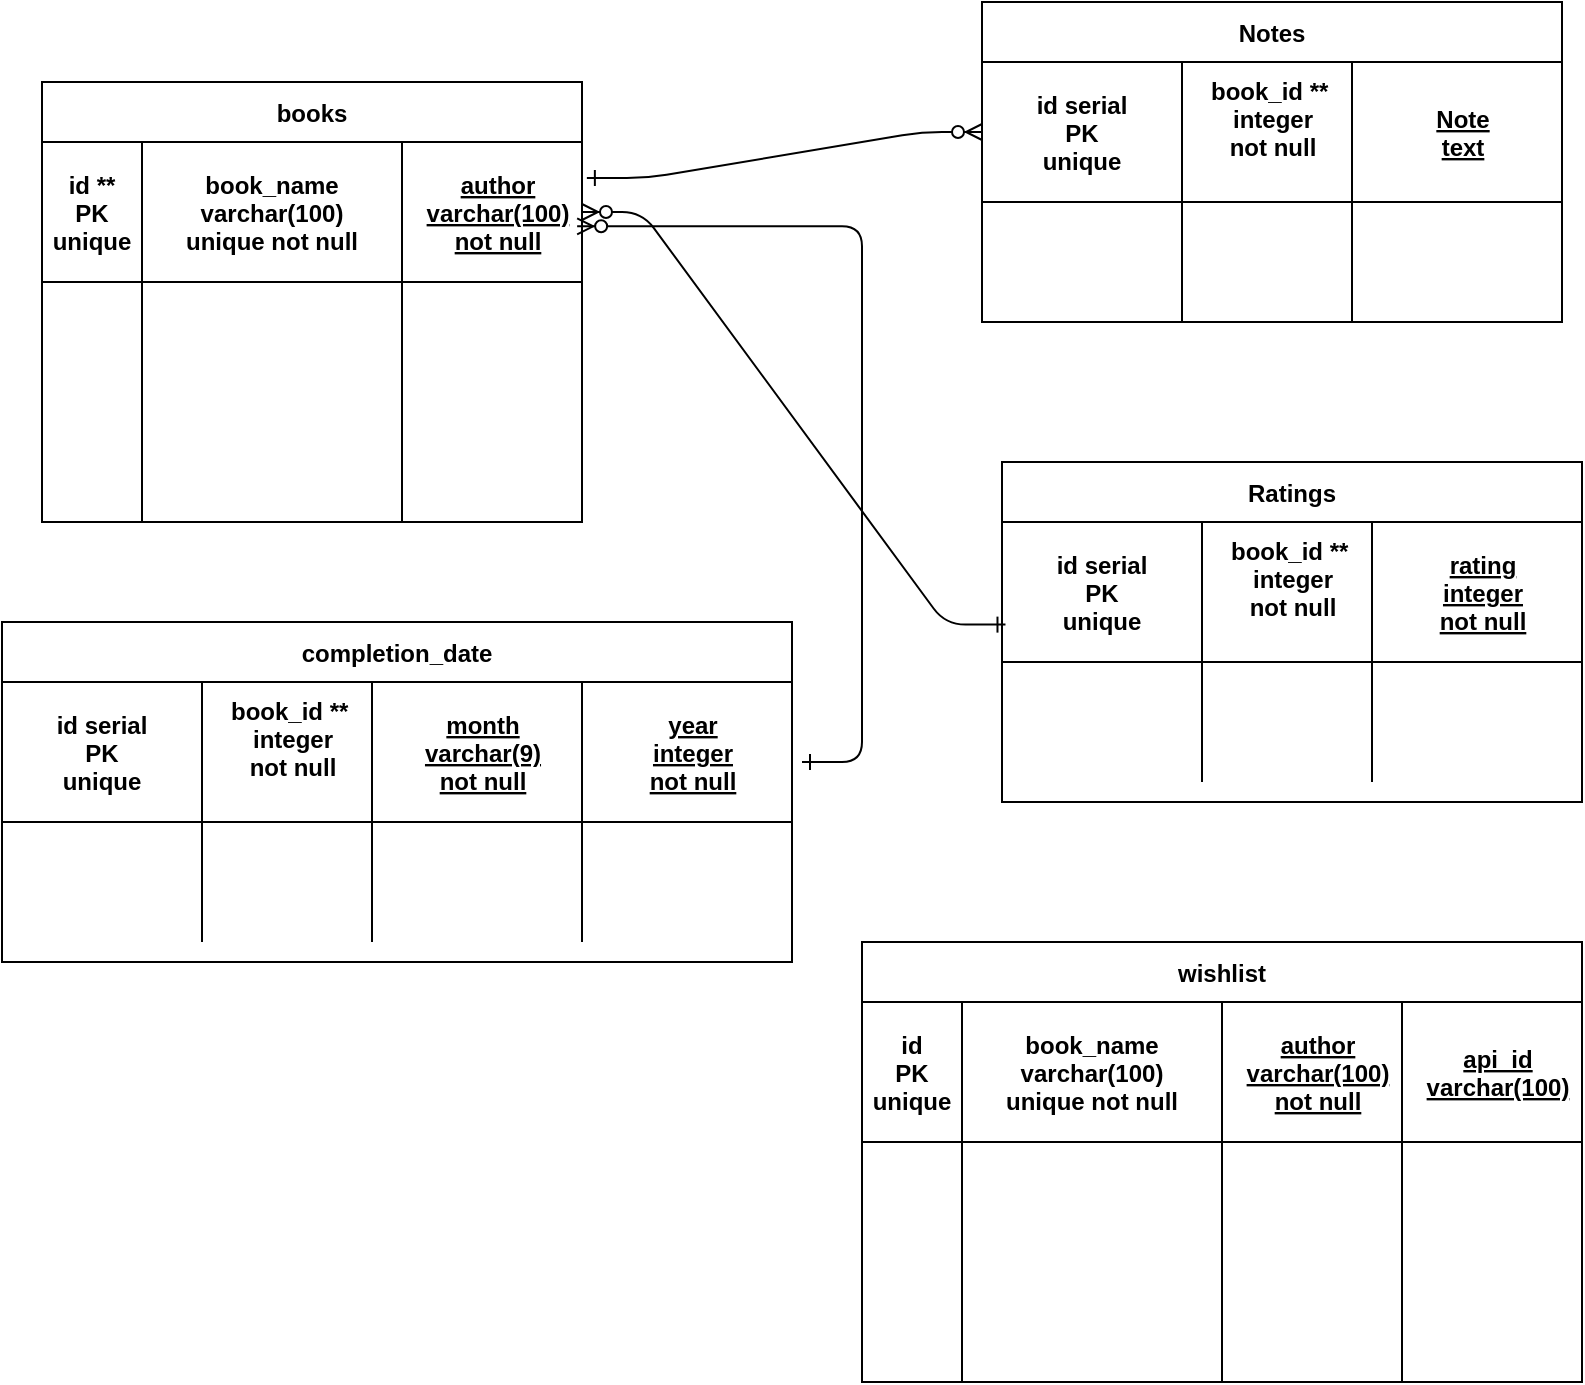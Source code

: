 <mxfile version="24.8.3">
  <diagram id="R2lEEEUBdFMjLlhIrx00" name="Page-1">
    <mxGraphModel dx="796" dy="745" grid="1" gridSize="10" guides="1" tooltips="1" connect="1" arrows="1" fold="1" page="1" pageScale="1" pageWidth="850" pageHeight="1100" math="0" shadow="0" extFonts="Permanent Marker^https://fonts.googleapis.com/css?family=Permanent+Marker">
      <root>
        <mxCell id="0" />
        <mxCell id="1" parent="0" />
        <mxCell id="C-vyLk0tnHw3VtMMgP7b-12" value="" style="edgeStyle=entityRelationEdgeStyle;endArrow=ERzeroToMany;startArrow=ERone;endFill=1;startFill=0;exitX=1.009;exitY=0.257;exitDx=0;exitDy=0;exitPerimeter=0;entryX=0;entryY=0.5;entryDx=0;entryDy=0;" parent="1" source="C-vyLk0tnHw3VtMMgP7b-24" target="q6tROnJzdhaLit0iesR--12" edge="1">
          <mxGeometry width="100" height="100" relative="1" as="geometry">
            <mxPoint x="400" y="180" as="sourcePoint" />
            <mxPoint x="560" y="155" as="targetPoint" />
            <Array as="points">
              <mxPoint x="450" y="320" />
              <mxPoint x="500" y="310" />
            </Array>
          </mxGeometry>
        </mxCell>
        <mxCell id="C-vyLk0tnHw3VtMMgP7b-2" value="Ratings" style="shape=table;startSize=30;container=1;collapsible=1;childLayout=tableLayout;fixedRows=1;rowLines=0;fontStyle=1;align=center;resizeLast=1;" parent="1" vertex="1">
          <mxGeometry x="530" y="310" width="290" height="170" as="geometry" />
        </mxCell>
        <mxCell id="C-vyLk0tnHw3VtMMgP7b-3" value="" style="shape=partialRectangle;collapsible=0;dropTarget=0;pointerEvents=0;fillColor=none;points=[[0,0.5],[1,0.5]];portConstraint=eastwest;top=0;left=0;right=0;bottom=1;" parent="C-vyLk0tnHw3VtMMgP7b-2" vertex="1">
          <mxGeometry y="30" width="290" height="70" as="geometry" />
        </mxCell>
        <mxCell id="C-vyLk0tnHw3VtMMgP7b-4" value="id serial&#xa;PK&#xa;unique" style="shape=partialRectangle;overflow=hidden;connectable=0;fillColor=none;top=0;left=0;bottom=0;right=0;fontStyle=1;" parent="C-vyLk0tnHw3VtMMgP7b-3" vertex="1">
          <mxGeometry width="100" height="70" as="geometry">
            <mxRectangle width="100" height="70" as="alternateBounds" />
          </mxGeometry>
        </mxCell>
        <mxCell id="C-vyLk0tnHw3VtMMgP7b-5" value="book_id ** &#xa;integer&#xa;not null&#xa;" style="shape=partialRectangle;overflow=hidden;connectable=0;fillColor=none;top=0;left=0;bottom=0;right=0;align=center;spacingLeft=6;fontStyle=1;fontSize=12;" parent="C-vyLk0tnHw3VtMMgP7b-3" vertex="1">
          <mxGeometry x="100" width="85" height="70" as="geometry">
            <mxRectangle width="85" height="70" as="alternateBounds" />
          </mxGeometry>
        </mxCell>
        <mxCell id="q6tROnJzdhaLit0iesR--7" value="rating&#xa;integer&#xa;not null" style="shape=partialRectangle;overflow=hidden;connectable=0;fillColor=none;top=0;left=0;bottom=0;right=0;align=center;spacingLeft=6;fontStyle=5;" parent="C-vyLk0tnHw3VtMMgP7b-3" vertex="1">
          <mxGeometry x="185" width="105" height="70" as="geometry">
            <mxRectangle width="105" height="70" as="alternateBounds" />
          </mxGeometry>
        </mxCell>
        <mxCell id="C-vyLk0tnHw3VtMMgP7b-6" value="" style="shape=partialRectangle;collapsible=0;dropTarget=0;pointerEvents=0;fillColor=none;points=[[0,0.5],[1,0.5]];portConstraint=eastwest;top=0;left=0;right=0;bottom=0;" parent="C-vyLk0tnHw3VtMMgP7b-2" vertex="1">
          <mxGeometry y="100" width="290" height="30" as="geometry" />
        </mxCell>
        <mxCell id="C-vyLk0tnHw3VtMMgP7b-7" value="" style="shape=partialRectangle;overflow=hidden;connectable=0;fillColor=none;top=0;left=0;bottom=0;right=0;" parent="C-vyLk0tnHw3VtMMgP7b-6" vertex="1">
          <mxGeometry width="100" height="30" as="geometry">
            <mxRectangle width="100" height="30" as="alternateBounds" />
          </mxGeometry>
        </mxCell>
        <mxCell id="C-vyLk0tnHw3VtMMgP7b-8" value="" style="shape=partialRectangle;overflow=hidden;connectable=0;fillColor=none;top=0;left=0;bottom=0;right=0;align=left;spacingLeft=6;" parent="C-vyLk0tnHw3VtMMgP7b-6" vertex="1">
          <mxGeometry x="100" width="85" height="30" as="geometry">
            <mxRectangle width="85" height="30" as="alternateBounds" />
          </mxGeometry>
        </mxCell>
        <mxCell id="q6tROnJzdhaLit0iesR--8" style="shape=partialRectangle;overflow=hidden;connectable=0;fillColor=none;top=0;left=0;bottom=0;right=0;align=left;spacingLeft=6;" parent="C-vyLk0tnHw3VtMMgP7b-6" vertex="1">
          <mxGeometry x="185" width="105" height="30" as="geometry">
            <mxRectangle width="105" height="30" as="alternateBounds" />
          </mxGeometry>
        </mxCell>
        <mxCell id="C-vyLk0tnHw3VtMMgP7b-9" value="" style="shape=partialRectangle;collapsible=0;dropTarget=0;pointerEvents=0;fillColor=none;points=[[0,0.5],[1,0.5]];portConstraint=eastwest;top=0;left=0;right=0;bottom=0;" parent="C-vyLk0tnHw3VtMMgP7b-2" vertex="1">
          <mxGeometry y="130" width="290" height="30" as="geometry" />
        </mxCell>
        <mxCell id="C-vyLk0tnHw3VtMMgP7b-10" value="" style="shape=partialRectangle;overflow=hidden;connectable=0;fillColor=none;top=0;left=0;bottom=0;right=0;" parent="C-vyLk0tnHw3VtMMgP7b-9" vertex="1">
          <mxGeometry width="100" height="30" as="geometry">
            <mxRectangle width="100" height="30" as="alternateBounds" />
          </mxGeometry>
        </mxCell>
        <mxCell id="C-vyLk0tnHw3VtMMgP7b-11" value="" style="shape=partialRectangle;overflow=hidden;connectable=0;fillColor=none;top=0;left=0;bottom=0;right=0;align=left;spacingLeft=6;" parent="C-vyLk0tnHw3VtMMgP7b-9" vertex="1">
          <mxGeometry x="100" width="85" height="30" as="geometry">
            <mxRectangle width="85" height="30" as="alternateBounds" />
          </mxGeometry>
        </mxCell>
        <mxCell id="q6tROnJzdhaLit0iesR--9" style="shape=partialRectangle;overflow=hidden;connectable=0;fillColor=none;top=0;left=0;bottom=0;right=0;align=left;spacingLeft=6;" parent="C-vyLk0tnHw3VtMMgP7b-9" vertex="1">
          <mxGeometry x="185" width="105" height="30" as="geometry">
            <mxRectangle width="105" height="30" as="alternateBounds" />
          </mxGeometry>
        </mxCell>
        <mxCell id="C-vyLk0tnHw3VtMMgP7b-23" value="books" style="shape=table;startSize=30;container=1;collapsible=1;childLayout=tableLayout;fixedRows=1;rowLines=0;fontStyle=1;align=center;resizeLast=1;" parent="1" vertex="1">
          <mxGeometry x="50" y="120" width="270" height="220" as="geometry">
            <mxRectangle x="120" y="120" width="70" height="30" as="alternateBounds" />
          </mxGeometry>
        </mxCell>
        <mxCell id="C-vyLk0tnHw3VtMMgP7b-24" value="" style="shape=partialRectangle;collapsible=0;dropTarget=0;pointerEvents=0;fillColor=none;points=[[0,0.5],[1,0.5]];portConstraint=eastwest;top=0;left=0;right=0;bottom=1;" parent="C-vyLk0tnHw3VtMMgP7b-23" vertex="1">
          <mxGeometry y="30" width="270" height="70" as="geometry" />
        </mxCell>
        <mxCell id="q6tROnJzdhaLit0iesR--3" value="id **&#xa;PK&#xa;unique" style="shape=partialRectangle;overflow=hidden;connectable=0;fillColor=none;top=0;left=0;bottom=0;right=0;fontStyle=1;" parent="C-vyLk0tnHw3VtMMgP7b-24" vertex="1">
          <mxGeometry width="50" height="70" as="geometry">
            <mxRectangle width="50" height="70" as="alternateBounds" />
          </mxGeometry>
        </mxCell>
        <mxCell id="C-vyLk0tnHw3VtMMgP7b-25" value="book_name&#xa;varchar(100)&#xa;unique not null" style="shape=partialRectangle;overflow=hidden;connectable=0;fillColor=none;top=0;left=0;bottom=0;right=0;fontStyle=1;" parent="C-vyLk0tnHw3VtMMgP7b-24" vertex="1">
          <mxGeometry x="50" width="130" height="70" as="geometry">
            <mxRectangle width="130" height="70" as="alternateBounds" />
          </mxGeometry>
        </mxCell>
        <mxCell id="C-vyLk0tnHw3VtMMgP7b-26" value="author&#xa;varchar(100)&#xa;not null" style="shape=partialRectangle;overflow=hidden;connectable=0;fillColor=none;top=0;left=0;bottom=0;right=0;align=center;spacingLeft=6;fontStyle=5;" parent="C-vyLk0tnHw3VtMMgP7b-24" vertex="1">
          <mxGeometry x="180" width="90" height="70" as="geometry">
            <mxRectangle width="90" height="70" as="alternateBounds" />
          </mxGeometry>
        </mxCell>
        <mxCell id="C-vyLk0tnHw3VtMMgP7b-27" value="" style="shape=partialRectangle;collapsible=0;dropTarget=0;pointerEvents=0;fillColor=none;points=[[0,0.5],[1,0.5]];portConstraint=eastwest;top=0;left=0;right=0;bottom=0;" parent="C-vyLk0tnHw3VtMMgP7b-23" vertex="1">
          <mxGeometry y="100" width="270" height="120" as="geometry" />
        </mxCell>
        <mxCell id="q6tROnJzdhaLit0iesR--4" style="shape=partialRectangle;overflow=hidden;connectable=0;fillColor=none;top=0;left=0;bottom=0;right=0;" parent="C-vyLk0tnHw3VtMMgP7b-27" vertex="1">
          <mxGeometry width="50" height="120" as="geometry">
            <mxRectangle width="50" height="120" as="alternateBounds" />
          </mxGeometry>
        </mxCell>
        <mxCell id="C-vyLk0tnHw3VtMMgP7b-28" value="" style="shape=partialRectangle;overflow=hidden;connectable=0;fillColor=none;top=0;left=0;bottom=0;right=0;" parent="C-vyLk0tnHw3VtMMgP7b-27" vertex="1">
          <mxGeometry x="50" width="130" height="120" as="geometry">
            <mxRectangle width="130" height="120" as="alternateBounds" />
          </mxGeometry>
        </mxCell>
        <mxCell id="C-vyLk0tnHw3VtMMgP7b-29" value="" style="shape=partialRectangle;overflow=hidden;connectable=0;fillColor=none;top=0;left=0;bottom=0;right=0;align=left;spacingLeft=6;" parent="C-vyLk0tnHw3VtMMgP7b-27" vertex="1">
          <mxGeometry x="180" width="90" height="120" as="geometry">
            <mxRectangle width="90" height="120" as="alternateBounds" />
          </mxGeometry>
        </mxCell>
        <mxCell id="C-vyLk0tnHw3VtMMgP7b-1" value="" style="edgeStyle=entityRelationEdgeStyle;endArrow=ERzeroToMany;startArrow=ERone;endFill=1;startFill=0;exitX=0.006;exitY=0.733;exitDx=0;exitDy=0;exitPerimeter=0;" parent="1" source="C-vyLk0tnHw3VtMMgP7b-3" target="C-vyLk0tnHw3VtMMgP7b-24" edge="1">
          <mxGeometry width="100" height="100" relative="1" as="geometry">
            <mxPoint x="340" y="720" as="sourcePoint" />
            <mxPoint x="440" y="620" as="targetPoint" />
          </mxGeometry>
        </mxCell>
        <mxCell id="q6tROnJzdhaLit0iesR--11" value="Notes" style="shape=table;startSize=30;container=1;collapsible=1;childLayout=tableLayout;fixedRows=1;rowLines=0;fontStyle=1;align=center;resizeLast=1;" parent="1" vertex="1">
          <mxGeometry x="520" y="80" width="290" height="160" as="geometry" />
        </mxCell>
        <mxCell id="q6tROnJzdhaLit0iesR--12" value="" style="shape=partialRectangle;collapsible=0;dropTarget=0;pointerEvents=0;fillColor=none;points=[[0,0.5],[1,0.5]];portConstraint=eastwest;top=0;left=0;right=0;bottom=1;" parent="q6tROnJzdhaLit0iesR--11" vertex="1">
          <mxGeometry y="30" width="290" height="70" as="geometry" />
        </mxCell>
        <mxCell id="q6tROnJzdhaLit0iesR--13" value="id serial&#xa;PK&#xa;unique" style="shape=partialRectangle;overflow=hidden;connectable=0;fillColor=none;top=0;left=0;bottom=0;right=0;fontStyle=1;" parent="q6tROnJzdhaLit0iesR--12" vertex="1">
          <mxGeometry width="100" height="70" as="geometry">
            <mxRectangle width="100" height="70" as="alternateBounds" />
          </mxGeometry>
        </mxCell>
        <mxCell id="q6tROnJzdhaLit0iesR--14" value="book_id ** &#xa;integer&#xa;not null&#xa;" style="shape=partialRectangle;overflow=hidden;connectable=0;fillColor=none;top=0;left=0;bottom=0;right=0;align=center;spacingLeft=6;fontStyle=1;fontSize=12;" parent="q6tROnJzdhaLit0iesR--12" vertex="1">
          <mxGeometry x="100" width="85" height="70" as="geometry">
            <mxRectangle width="85" height="70" as="alternateBounds" />
          </mxGeometry>
        </mxCell>
        <mxCell id="q6tROnJzdhaLit0iesR--15" value="Note&#xa;text" style="shape=partialRectangle;overflow=hidden;connectable=0;fillColor=none;top=0;left=0;bottom=0;right=0;align=center;spacingLeft=6;fontStyle=5;" parent="q6tROnJzdhaLit0iesR--12" vertex="1">
          <mxGeometry x="185" width="105" height="70" as="geometry">
            <mxRectangle width="105" height="70" as="alternateBounds" />
          </mxGeometry>
        </mxCell>
        <mxCell id="q6tROnJzdhaLit0iesR--16" value="" style="shape=partialRectangle;collapsible=0;dropTarget=0;pointerEvents=0;fillColor=none;points=[[0,0.5],[1,0.5]];portConstraint=eastwest;top=0;left=0;right=0;bottom=0;" parent="q6tROnJzdhaLit0iesR--11" vertex="1">
          <mxGeometry y="100" width="290" height="30" as="geometry" />
        </mxCell>
        <mxCell id="q6tROnJzdhaLit0iesR--17" value="" style="shape=partialRectangle;overflow=hidden;connectable=0;fillColor=none;top=0;left=0;bottom=0;right=0;" parent="q6tROnJzdhaLit0iesR--16" vertex="1">
          <mxGeometry width="100" height="30" as="geometry">
            <mxRectangle width="100" height="30" as="alternateBounds" />
          </mxGeometry>
        </mxCell>
        <mxCell id="q6tROnJzdhaLit0iesR--18" value="" style="shape=partialRectangle;overflow=hidden;connectable=0;fillColor=none;top=0;left=0;bottom=0;right=0;align=left;spacingLeft=6;" parent="q6tROnJzdhaLit0iesR--16" vertex="1">
          <mxGeometry x="100" width="85" height="30" as="geometry">
            <mxRectangle width="85" height="30" as="alternateBounds" />
          </mxGeometry>
        </mxCell>
        <mxCell id="q6tROnJzdhaLit0iesR--19" style="shape=partialRectangle;overflow=hidden;connectable=0;fillColor=none;top=0;left=0;bottom=0;right=0;align=left;spacingLeft=6;" parent="q6tROnJzdhaLit0iesR--16" vertex="1">
          <mxGeometry x="185" width="105" height="30" as="geometry">
            <mxRectangle width="105" height="30" as="alternateBounds" />
          </mxGeometry>
        </mxCell>
        <mxCell id="q6tROnJzdhaLit0iesR--20" value="" style="shape=partialRectangle;collapsible=0;dropTarget=0;pointerEvents=0;fillColor=none;points=[[0,0.5],[1,0.5]];portConstraint=eastwest;top=0;left=0;right=0;bottom=0;" parent="q6tROnJzdhaLit0iesR--11" vertex="1">
          <mxGeometry y="130" width="290" height="30" as="geometry" />
        </mxCell>
        <mxCell id="q6tROnJzdhaLit0iesR--21" value="" style="shape=partialRectangle;overflow=hidden;connectable=0;fillColor=none;top=0;left=0;bottom=0;right=0;" parent="q6tROnJzdhaLit0iesR--20" vertex="1">
          <mxGeometry width="100" height="30" as="geometry">
            <mxRectangle width="100" height="30" as="alternateBounds" />
          </mxGeometry>
        </mxCell>
        <mxCell id="q6tROnJzdhaLit0iesR--22" value="" style="shape=partialRectangle;overflow=hidden;connectable=0;fillColor=none;top=0;left=0;bottom=0;right=0;align=left;spacingLeft=6;" parent="q6tROnJzdhaLit0iesR--20" vertex="1">
          <mxGeometry x="100" width="85" height="30" as="geometry">
            <mxRectangle width="85" height="30" as="alternateBounds" />
          </mxGeometry>
        </mxCell>
        <mxCell id="q6tROnJzdhaLit0iesR--23" style="shape=partialRectangle;overflow=hidden;connectable=0;fillColor=none;top=0;left=0;bottom=0;right=0;align=left;spacingLeft=6;" parent="q6tROnJzdhaLit0iesR--20" vertex="1">
          <mxGeometry x="185" width="105" height="30" as="geometry">
            <mxRectangle width="105" height="30" as="alternateBounds" />
          </mxGeometry>
        </mxCell>
        <mxCell id="q6tROnJzdhaLit0iesR--38" value="wishlist" style="shape=table;startSize=30;container=1;collapsible=1;childLayout=tableLayout;fixedRows=1;rowLines=0;fontStyle=1;align=center;resizeLast=1;" parent="1" vertex="1">
          <mxGeometry x="460" y="550" width="360" height="220" as="geometry">
            <mxRectangle x="120" y="120" width="70" height="30" as="alternateBounds" />
          </mxGeometry>
        </mxCell>
        <mxCell id="q6tROnJzdhaLit0iesR--39" value="" style="shape=partialRectangle;collapsible=0;dropTarget=0;pointerEvents=0;fillColor=none;points=[[0,0.5],[1,0.5]];portConstraint=eastwest;top=0;left=0;right=0;bottom=1;" parent="q6tROnJzdhaLit0iesR--38" vertex="1">
          <mxGeometry y="30" width="360" height="70" as="geometry" />
        </mxCell>
        <mxCell id="q6tROnJzdhaLit0iesR--40" value="id&#xa;PK&#xa;unique" style="shape=partialRectangle;overflow=hidden;connectable=0;fillColor=none;top=0;left=0;bottom=0;right=0;fontStyle=1;" parent="q6tROnJzdhaLit0iesR--39" vertex="1">
          <mxGeometry width="50" height="70" as="geometry">
            <mxRectangle width="50" height="70" as="alternateBounds" />
          </mxGeometry>
        </mxCell>
        <mxCell id="q6tROnJzdhaLit0iesR--41" value="book_name&#xa;varchar(100)&#xa;unique not null" style="shape=partialRectangle;overflow=hidden;connectable=0;fillColor=none;top=0;left=0;bottom=0;right=0;fontStyle=1;" parent="q6tROnJzdhaLit0iesR--39" vertex="1">
          <mxGeometry x="50" width="130" height="70" as="geometry">
            <mxRectangle width="130" height="70" as="alternateBounds" />
          </mxGeometry>
        </mxCell>
        <mxCell id="q6tROnJzdhaLit0iesR--42" value="author&#xa;varchar(100)&#xa;not null" style="shape=partialRectangle;overflow=hidden;connectable=0;fillColor=none;top=0;left=0;bottom=0;right=0;align=center;spacingLeft=6;fontStyle=5;" parent="q6tROnJzdhaLit0iesR--39" vertex="1">
          <mxGeometry x="180" width="90" height="70" as="geometry">
            <mxRectangle width="90" height="70" as="alternateBounds" />
          </mxGeometry>
        </mxCell>
        <mxCell id="q6tROnJzdhaLit0iesR--43" value="api_id&#xa;varchar(100)" style="shape=partialRectangle;overflow=hidden;connectable=0;fillColor=none;top=0;left=0;bottom=0;right=0;align=center;spacingLeft=6;fontStyle=5;" parent="q6tROnJzdhaLit0iesR--39" vertex="1">
          <mxGeometry x="270" width="90" height="70" as="geometry">
            <mxRectangle width="90" height="70" as="alternateBounds" />
          </mxGeometry>
        </mxCell>
        <mxCell id="q6tROnJzdhaLit0iesR--44" value="" style="shape=partialRectangle;collapsible=0;dropTarget=0;pointerEvents=0;fillColor=none;points=[[0,0.5],[1,0.5]];portConstraint=eastwest;top=0;left=0;right=0;bottom=0;" parent="q6tROnJzdhaLit0iesR--38" vertex="1">
          <mxGeometry y="100" width="360" height="120" as="geometry" />
        </mxCell>
        <mxCell id="q6tROnJzdhaLit0iesR--45" style="shape=partialRectangle;overflow=hidden;connectable=0;fillColor=none;top=0;left=0;bottom=0;right=0;" parent="q6tROnJzdhaLit0iesR--44" vertex="1">
          <mxGeometry width="50" height="120" as="geometry">
            <mxRectangle width="50" height="120" as="alternateBounds" />
          </mxGeometry>
        </mxCell>
        <mxCell id="q6tROnJzdhaLit0iesR--46" value="" style="shape=partialRectangle;overflow=hidden;connectable=0;fillColor=none;top=0;left=0;bottom=0;right=0;" parent="q6tROnJzdhaLit0iesR--44" vertex="1">
          <mxGeometry x="50" width="130" height="120" as="geometry">
            <mxRectangle width="130" height="120" as="alternateBounds" />
          </mxGeometry>
        </mxCell>
        <mxCell id="q6tROnJzdhaLit0iesR--47" value="" style="shape=partialRectangle;overflow=hidden;connectable=0;fillColor=none;top=0;left=0;bottom=0;right=0;align=left;spacingLeft=6;" parent="q6tROnJzdhaLit0iesR--44" vertex="1">
          <mxGeometry x="180" width="90" height="120" as="geometry">
            <mxRectangle width="90" height="120" as="alternateBounds" />
          </mxGeometry>
        </mxCell>
        <mxCell id="q6tROnJzdhaLit0iesR--48" style="shape=partialRectangle;overflow=hidden;connectable=0;fillColor=none;top=0;left=0;bottom=0;right=0;align=left;spacingLeft=6;" parent="q6tROnJzdhaLit0iesR--44" vertex="1">
          <mxGeometry x="270" width="90" height="120" as="geometry">
            <mxRectangle width="90" height="120" as="alternateBounds" />
          </mxGeometry>
        </mxCell>
        <mxCell id="ALGpJ81ItxM9HrfpJqNL-1" value="completion_date" style="shape=table;startSize=30;container=1;collapsible=1;childLayout=tableLayout;fixedRows=1;rowLines=0;fontStyle=1;align=center;resizeLast=1;" parent="1" vertex="1">
          <mxGeometry x="30" y="390" width="395" height="170" as="geometry" />
        </mxCell>
        <mxCell id="ALGpJ81ItxM9HrfpJqNL-2" value="" style="shape=partialRectangle;collapsible=0;dropTarget=0;pointerEvents=0;fillColor=none;points=[[0,0.5],[1,0.5]];portConstraint=eastwest;top=0;left=0;right=0;bottom=1;" parent="ALGpJ81ItxM9HrfpJqNL-1" vertex="1">
          <mxGeometry y="30" width="395" height="70" as="geometry" />
        </mxCell>
        <mxCell id="ALGpJ81ItxM9HrfpJqNL-3" value="id serial&#xa;PK&#xa;unique" style="shape=partialRectangle;overflow=hidden;connectable=0;fillColor=none;top=0;left=0;bottom=0;right=0;fontStyle=1;" parent="ALGpJ81ItxM9HrfpJqNL-2" vertex="1">
          <mxGeometry width="100" height="70" as="geometry">
            <mxRectangle width="100" height="70" as="alternateBounds" />
          </mxGeometry>
        </mxCell>
        <mxCell id="ALGpJ81ItxM9HrfpJqNL-4" value="book_id ** &#xa;integer&#xa;not null&#xa;" style="shape=partialRectangle;overflow=hidden;connectable=0;fillColor=none;top=0;left=0;bottom=0;right=0;align=center;spacingLeft=6;fontStyle=1;fontSize=12;" parent="ALGpJ81ItxM9HrfpJqNL-2" vertex="1">
          <mxGeometry x="100" width="85" height="70" as="geometry">
            <mxRectangle width="85" height="70" as="alternateBounds" />
          </mxGeometry>
        </mxCell>
        <mxCell id="ALGpJ81ItxM9HrfpJqNL-5" value="month&#xa;varchar(9)&#xa;not null" style="shape=partialRectangle;overflow=hidden;connectable=0;fillColor=none;top=0;left=0;bottom=0;right=0;align=center;spacingLeft=6;fontStyle=5;" parent="ALGpJ81ItxM9HrfpJqNL-2" vertex="1">
          <mxGeometry x="185" width="105" height="70" as="geometry">
            <mxRectangle width="105" height="70" as="alternateBounds" />
          </mxGeometry>
        </mxCell>
        <mxCell id="ALGpJ81ItxM9HrfpJqNL-15" value="year&#xa;integer&#xa;not null" style="shape=partialRectangle;overflow=hidden;connectable=0;fillColor=none;top=0;left=0;bottom=0;right=0;align=center;spacingLeft=6;fontStyle=5;" parent="ALGpJ81ItxM9HrfpJqNL-2" vertex="1">
          <mxGeometry x="290" width="105" height="70" as="geometry">
            <mxRectangle width="105" height="70" as="alternateBounds" />
          </mxGeometry>
        </mxCell>
        <mxCell id="ALGpJ81ItxM9HrfpJqNL-6" value="" style="shape=partialRectangle;collapsible=0;dropTarget=0;pointerEvents=0;fillColor=none;points=[[0,0.5],[1,0.5]];portConstraint=eastwest;top=0;left=0;right=0;bottom=0;" parent="ALGpJ81ItxM9HrfpJqNL-1" vertex="1">
          <mxGeometry y="100" width="395" height="30" as="geometry" />
        </mxCell>
        <mxCell id="ALGpJ81ItxM9HrfpJqNL-7" value="" style="shape=partialRectangle;overflow=hidden;connectable=0;fillColor=none;top=0;left=0;bottom=0;right=0;" parent="ALGpJ81ItxM9HrfpJqNL-6" vertex="1">
          <mxGeometry width="100" height="30" as="geometry">
            <mxRectangle width="100" height="30" as="alternateBounds" />
          </mxGeometry>
        </mxCell>
        <mxCell id="ALGpJ81ItxM9HrfpJqNL-8" value="" style="shape=partialRectangle;overflow=hidden;connectable=0;fillColor=none;top=0;left=0;bottom=0;right=0;align=left;spacingLeft=6;" parent="ALGpJ81ItxM9HrfpJqNL-6" vertex="1">
          <mxGeometry x="100" width="85" height="30" as="geometry">
            <mxRectangle width="85" height="30" as="alternateBounds" />
          </mxGeometry>
        </mxCell>
        <mxCell id="ALGpJ81ItxM9HrfpJqNL-9" style="shape=partialRectangle;overflow=hidden;connectable=0;fillColor=none;top=0;left=0;bottom=0;right=0;align=left;spacingLeft=6;" parent="ALGpJ81ItxM9HrfpJqNL-6" vertex="1">
          <mxGeometry x="185" width="105" height="30" as="geometry">
            <mxRectangle width="105" height="30" as="alternateBounds" />
          </mxGeometry>
        </mxCell>
        <mxCell id="ALGpJ81ItxM9HrfpJqNL-16" style="shape=partialRectangle;overflow=hidden;connectable=0;fillColor=none;top=0;left=0;bottom=0;right=0;align=left;spacingLeft=6;" parent="ALGpJ81ItxM9HrfpJqNL-6" vertex="1">
          <mxGeometry x="290" width="105" height="30" as="geometry">
            <mxRectangle width="105" height="30" as="alternateBounds" />
          </mxGeometry>
        </mxCell>
        <mxCell id="ALGpJ81ItxM9HrfpJqNL-10" value="" style="shape=partialRectangle;collapsible=0;dropTarget=0;pointerEvents=0;fillColor=none;points=[[0,0.5],[1,0.5]];portConstraint=eastwest;top=0;left=0;right=0;bottom=0;" parent="ALGpJ81ItxM9HrfpJqNL-1" vertex="1">
          <mxGeometry y="130" width="395" height="30" as="geometry" />
        </mxCell>
        <mxCell id="ALGpJ81ItxM9HrfpJqNL-11" value="" style="shape=partialRectangle;overflow=hidden;connectable=0;fillColor=none;top=0;left=0;bottom=0;right=0;" parent="ALGpJ81ItxM9HrfpJqNL-10" vertex="1">
          <mxGeometry width="100" height="30" as="geometry">
            <mxRectangle width="100" height="30" as="alternateBounds" />
          </mxGeometry>
        </mxCell>
        <mxCell id="ALGpJ81ItxM9HrfpJqNL-12" value="" style="shape=partialRectangle;overflow=hidden;connectable=0;fillColor=none;top=0;left=0;bottom=0;right=0;align=left;spacingLeft=6;" parent="ALGpJ81ItxM9HrfpJqNL-10" vertex="1">
          <mxGeometry x="100" width="85" height="30" as="geometry">
            <mxRectangle width="85" height="30" as="alternateBounds" />
          </mxGeometry>
        </mxCell>
        <mxCell id="ALGpJ81ItxM9HrfpJqNL-13" style="shape=partialRectangle;overflow=hidden;connectable=0;fillColor=none;top=0;left=0;bottom=0;right=0;align=left;spacingLeft=6;" parent="ALGpJ81ItxM9HrfpJqNL-10" vertex="1">
          <mxGeometry x="185" width="105" height="30" as="geometry">
            <mxRectangle width="105" height="30" as="alternateBounds" />
          </mxGeometry>
        </mxCell>
        <mxCell id="ALGpJ81ItxM9HrfpJqNL-17" style="shape=partialRectangle;overflow=hidden;connectable=0;fillColor=none;top=0;left=0;bottom=0;right=0;align=left;spacingLeft=6;" parent="ALGpJ81ItxM9HrfpJqNL-10" vertex="1">
          <mxGeometry x="290" width="105" height="30" as="geometry">
            <mxRectangle width="105" height="30" as="alternateBounds" />
          </mxGeometry>
        </mxCell>
        <mxCell id="ALGpJ81ItxM9HrfpJqNL-14" value="" style="edgeStyle=entityRelationEdgeStyle;endArrow=ERzeroToMany;startArrow=ERone;endFill=1;startFill=0;entryX=0.991;entryY=0.602;entryDx=0;entryDy=0;entryPerimeter=0;" parent="1" target="C-vyLk0tnHw3VtMMgP7b-24" edge="1">
          <mxGeometry width="100" height="100" relative="1" as="geometry">
            <mxPoint x="430" y="460" as="sourcePoint" />
            <mxPoint x="438.95" y="200.0" as="targetPoint" />
            <Array as="points">
              <mxPoint x="397" y="460" />
              <mxPoint x="490" y="441.98" />
              <mxPoint x="470" y="391.98" />
              <mxPoint x="439" y="200" />
            </Array>
          </mxGeometry>
        </mxCell>
      </root>
    </mxGraphModel>
  </diagram>
</mxfile>

